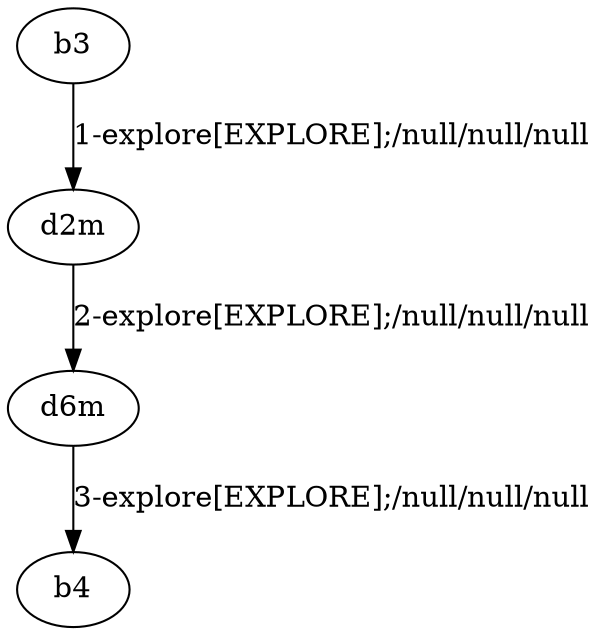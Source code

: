 # Total number of goals covered by this test: 1
# d2m --> d6m

digraph g {
"b3" -> "d2m" [label = "1-explore[EXPLORE];/null/null/null"];
"d2m" -> "d6m" [label = "2-explore[EXPLORE];/null/null/null"];
"d6m" -> "b4" [label = "3-explore[EXPLORE];/null/null/null"];
}